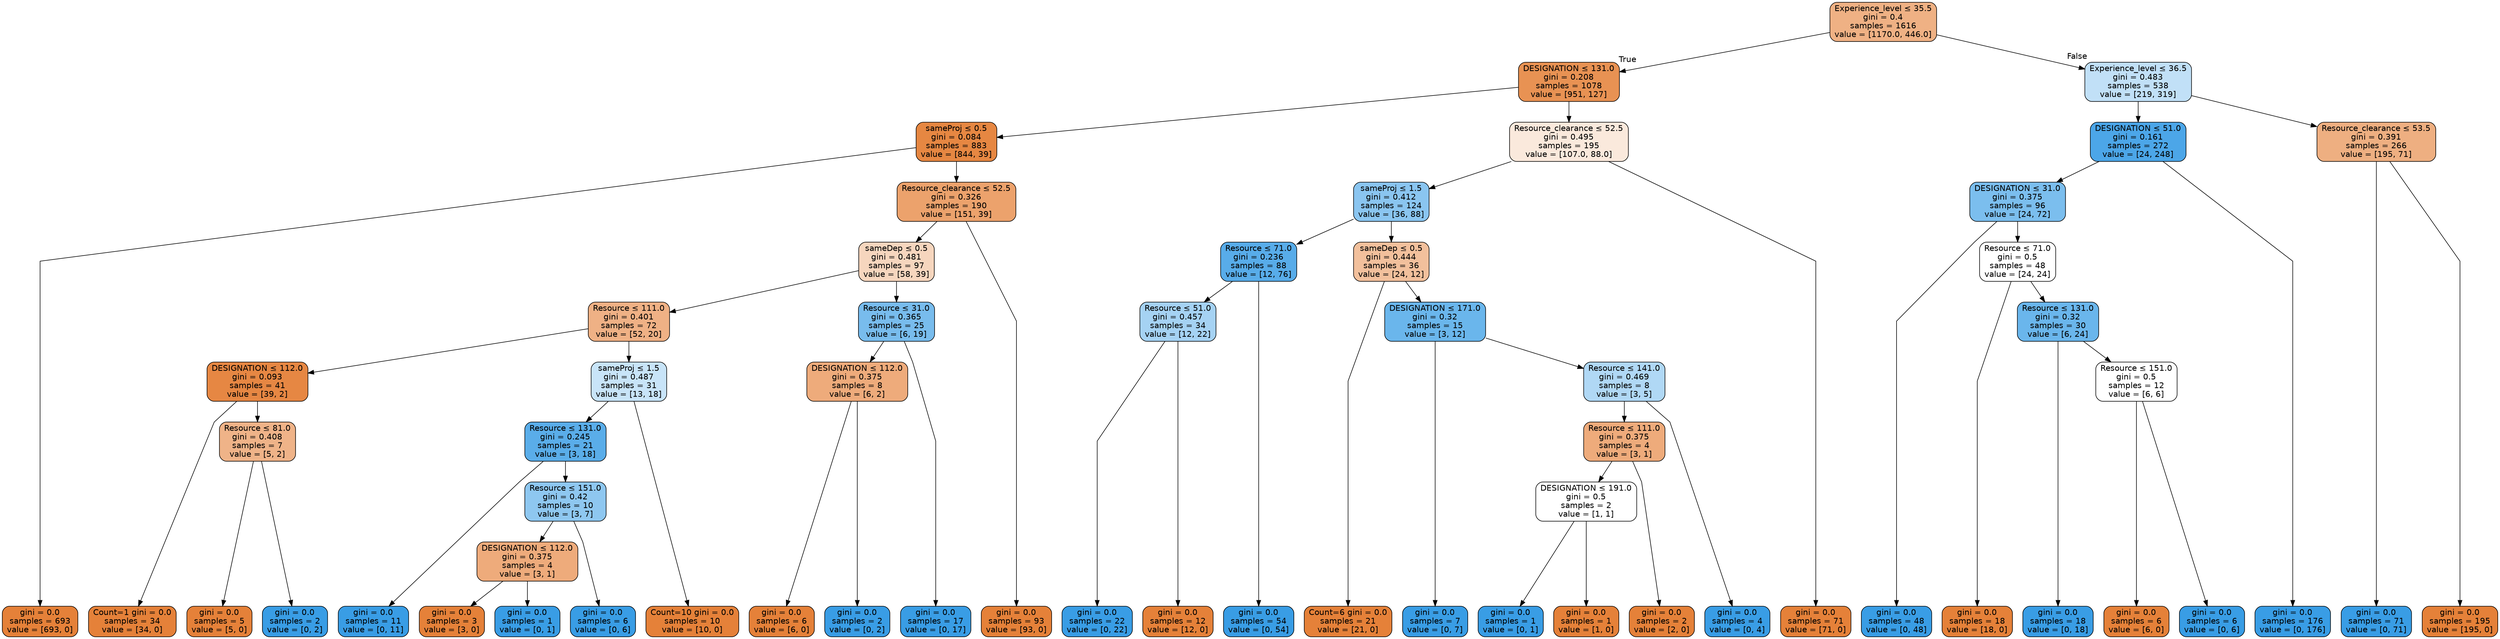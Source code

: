 digraph Tree {
node [shape=box, style="filled, rounded", color="black", fontname="helvetica"] ;
graph [ranksep=equally, splines=polyline] ;
edge [fontname="helvetica"] ;
0 [label=<Experience_level &le; 35.5<br/>gini = 0.4<br/>samples = 1616<br/>value = [1170.0, 446.0]>, fillcolor="#efb184"] ;
1 [label=<DESIGNATION &le; 131.0<br/>gini = 0.208<br/>samples = 1078<br/>value = [951, 127]>, fillcolor="#e89253"] ;
0 -> 1 [labeldistance=2.5, labelangle=45, headlabel="True"] ;
2 [label=<sameProj &le; 0.5<br/>gini = 0.084<br/>samples = 883<br/>value = [844, 39]>, fillcolor="#e68742"] ;
1 -> 2 ;
3 [label=<gini = 0.0<br/>samples = 693<br/>value = [693, 0]>, fillcolor="#e58139"] ;
2 -> 3 ;
4 [label=<Resource_clearance &le; 52.5<br/>gini = 0.326<br/>samples = 190<br/>value = [151, 39]>, fillcolor="#eca26c"] ;
2 -> 4 ;
5 [label=<sameDep &le; 0.5<br/>gini = 0.481<br/>samples = 97<br/>value = [58, 39]>, fillcolor="#f6d6be"] ;
4 -> 5 ;
6 [label=<Resource &le; 111.0<br/>gini = 0.401<br/>samples = 72<br/>value = [52, 20]>, fillcolor="#efb185"] ;
5 -> 6 ;
7 [label=<DESIGNATION &le; 112.0<br/>gini = 0.093<br/>samples = 41<br/>value = [39, 2]>, fillcolor="#e68743"] ;
6 -> 7 ;
8 [label=<Count=1 gini = 0.0<br/>samples = 34<br/>value = [34, 0]>, fillcolor="#e58139"] ;
7 -> 8 ;
9 [label=<Resource &le; 81.0<br/>gini = 0.408<br/>samples = 7<br/>value = [5, 2]>, fillcolor="#efb388"] ;
7 -> 9 ;
10 [label=<gini = 0.0<br/>samples = 5<br/>value = [5, 0]>, fillcolor="#e58139"] ;
9 -> 10 ;
11 [label=<gini = 0.0<br/>samples = 2<br/>value = [0, 2]>, fillcolor="#399de5"] ;
9 -> 11 ;
12 [label=<sameProj &le; 1.5<br/>gini = 0.487<br/>samples = 31<br/>value = [13, 18]>, fillcolor="#c8e4f8"] ;
6 -> 12 ;
13 [label=<Resource &le; 131.0<br/>gini = 0.245<br/>samples = 21<br/>value = [3, 18]>, fillcolor="#5aade9"] ;
12 -> 13 ;
14 [label=<gini = 0.0<br/>samples = 11<br/>value = [0, 11]>, fillcolor="#399de5"] ;
13 -> 14 ;
15 [label=<Resource &le; 151.0<br/>gini = 0.42<br/>samples = 10<br/>value = [3, 7]>, fillcolor="#8ec7f0"] ;
13 -> 15 ;
16 [label=<DESIGNATION &le; 112.0<br/>gini = 0.375<br/>samples = 4<br/>value = [3, 1]>, fillcolor="#eeab7b"] ;
15 -> 16 ;
17 [label=<gini = 0.0<br/>samples = 3<br/>value = [3, 0]>, fillcolor="#e58139"] ;
16 -> 17 ;
18 [label=<gini = 0.0<br/>samples = 1<br/>value = [0, 1]>, fillcolor="#399de5"] ;
16 -> 18 ;
19 [label=<gini = 0.0<br/>samples = 6<br/>value = [0, 6]>, fillcolor="#399de5"] ;
15 -> 19 ;
20 [label=<Count=10 gini = 0.0<br/>samples = 10<br/>value = [10, 0]>, fillcolor="#e58139"] ;
12 -> 20 ;
21 [label=<Resource &le; 31.0<br/>gini = 0.365<br/>samples = 25<br/>value = [6, 19]>, fillcolor="#78bced"] ;
5 -> 21 ;
22 [label=<DESIGNATION &le; 112.0<br/>gini = 0.375<br/>samples = 8<br/>value = [6, 2]>, fillcolor="#eeab7b"] ;
21 -> 22 ;
23 [label=<gini = 0.0<br/>samples = 6<br/>value = [6, 0]>, fillcolor="#e58139"] ;
22 -> 23 ;
24 [label=<gini = 0.0<br/>samples = 2<br/>value = [0, 2]>, fillcolor="#399de5"] ;
22 -> 24 ;
25 [label=<gini = 0.0<br/>samples = 17<br/>value = [0, 17]>, fillcolor="#399de5"] ;
21 -> 25 ;
26 [label=<gini = 0.0<br/>samples = 93<br/>value = [93, 0]>, fillcolor="#e58139"] ;
4 -> 26 ;
27 [label=<Resource_clearance &le; 52.5<br/>gini = 0.495<br/>samples = 195<br/>value = [107.0, 88.0]>, fillcolor="#fae9dc"] ;
1 -> 27 ;
28 [label=<sameProj &le; 1.5<br/>gini = 0.412<br/>samples = 124<br/>value = [36, 88]>, fillcolor="#8ac5f0"] ;
27 -> 28 ;
29 [label=<Resource &le; 71.0<br/>gini = 0.236<br/>samples = 88<br/>value = [12, 76]>, fillcolor="#58ace9"] ;
28 -> 29 ;
30 [label=<Resource &le; 51.0<br/>gini = 0.457<br/>samples = 34<br/>value = [12, 22]>, fillcolor="#a5d2f3"] ;
29 -> 30 ;
31 [label=<gini = 0.0<br/>samples = 22<br/>value = [0, 22]>, fillcolor="#399de5"] ;
30 -> 31 ;
32 [label=<gini = 0.0<br/>samples = 12<br/>value = [12, 0]>, fillcolor="#e58139"] ;
30 -> 32 ;
33 [label=<gini = 0.0<br/>samples = 54<br/>value = [0, 54]>, fillcolor="#399de5"] ;
29 -> 33 ;
34 [label=<sameDep &le; 0.5<br/>gini = 0.444<br/>samples = 36<br/>value = [24, 12]>, fillcolor="#f2c09c"] ;
28 -> 34 ;
35 [label=<Count=6 gini = 0.0<br/>samples = 21<br/>value = [21, 0]>, fillcolor="#e58139"] ;
34 -> 35 ;
36 [label=<DESIGNATION &le; 171.0<br/>gini = 0.32<br/>samples = 15<br/>value = [3, 12]>, fillcolor="#6ab6ec"] ;
34 -> 36 ;
37 [label=<gini = 0.0<br/>samples = 7<br/>value = [0, 7]>, fillcolor="#399de5"] ;
36 -> 37 ;
38 [label=<Resource &le; 141.0<br/>gini = 0.469<br/>samples = 8<br/>value = [3, 5]>, fillcolor="#b0d8f5"] ;
36 -> 38 ;
39 [label=<Resource &le; 111.0<br/>gini = 0.375<br/>samples = 4<br/>value = [3, 1]>, fillcolor="#eeab7b"] ;
38 -> 39 ;
40 [label=<DESIGNATION &le; 191.0<br/>gini = 0.5<br/>samples = 2<br/>value = [1, 1]>, fillcolor="#ffffff"] ;
39 -> 40 ;
41 [label=<gini = 0.0<br/>samples = 1<br/>value = [0, 1]>, fillcolor="#399de5"] ;
40 -> 41 ;
42 [label=<gini = 0.0<br/>samples = 1<br/>value = [1, 0]>, fillcolor="#e58139"] ;
40 -> 42 ;
43 [label=<gini = 0.0<br/>samples = 2<br/>value = [2, 0]>, fillcolor="#e58139"] ;
39 -> 43 ;
44 [label=<gini = 0.0<br/>samples = 4<br/>value = [0, 4]>, fillcolor="#399de5"] ;
38 -> 44 ;
45 [label=<gini = 0.0<br/>samples = 71<br/>value = [71, 0]>, fillcolor="#e58139"] ;
27 -> 45 ;
46 [label=<Experience_level &le; 36.5<br/>gini = 0.483<br/>samples = 538<br/>value = [219, 319]>, fillcolor="#c1e0f7"] ;
0 -> 46 [labeldistance=2.5, labelangle=-45, headlabel="False"] ;
47 [label=<DESIGNATION &le; 51.0<br/>gini = 0.161<br/>samples = 272<br/>value = [24, 248]>, fillcolor="#4ca6e8"] ;
46 -> 47 ;
48 [label=<DESIGNATION &le; 31.0<br/>gini = 0.375<br/>samples = 96<br/>value = [24, 72]>, fillcolor="#7bbeee"] ;
47 -> 48 ;
49 [label=<gini = 0.0<br/>samples = 48<br/>value = [0, 48]>, fillcolor="#399de5"] ;
48 -> 49 ;
50 [label=<Resource &le; 71.0<br/>gini = 0.5<br/>samples = 48<br/>value = [24, 24]>, fillcolor="#ffffff"] ;
48 -> 50 ;
51 [label=<gini = 0.0<br/>samples = 18<br/>value = [18, 0]>, fillcolor="#e58139"] ;
50 -> 51 ;
52 [label=<Resource &le; 131.0<br/>gini = 0.32<br/>samples = 30<br/>value = [6, 24]>, fillcolor="#6ab6ec"] ;
50 -> 52 ;
53 [label=<gini = 0.0<br/>samples = 18<br/>value = [0, 18]>, fillcolor="#399de5"] ;
52 -> 53 ;
54 [label=<Resource &le; 151.0<br/>gini = 0.5<br/>samples = 12<br/>value = [6, 6]>, fillcolor="#ffffff"] ;
52 -> 54 ;
55 [label=<gini = 0.0<br/>samples = 6<br/>value = [6, 0]>, fillcolor="#e58139"] ;
54 -> 55 ;
56 [label=<gini = 0.0<br/>samples = 6<br/>value = [0, 6]>, fillcolor="#399de5"] ;
54 -> 56 ;
57 [label=<gini = 0.0<br/>samples = 176<br/>value = [0, 176]>, fillcolor="#399de5"] ;
47 -> 57 ;
58 [label=<Resource_clearance &le; 53.5<br/>gini = 0.391<br/>samples = 266<br/>value = [195, 71]>, fillcolor="#eeaf81"] ;
46 -> 58 ;
59 [label=<gini = 0.0<br/>samples = 71<br/>value = [0, 71]>, fillcolor="#399de5"] ;
58 -> 59 ;
60 [label=<gini = 0.0<br/>samples = 195<br/>value = [195, 0]>, fillcolor="#e58139"] ;
58 -> 60 ;
{rank=same ; 0} ;
{rank=same ; 1; 46} ;
{rank=same ; 2; 27; 47; 58} ;
{rank=same ; 4; 28; 48} ;
{rank=same ; 5; 29; 34; 50} ;
{rank=same ; 6; 21; 30; 36; 52} ;
{rank=same ; 7; 12; 22; 38; 54} ;
{rank=same ; 9; 13; 39} ;
{rank=same ; 15; 40} ;
{rank=same ; 16} ;
{rank=same ; 3; 8; 10; 11; 14; 17; 18; 19; 20; 23; 24; 25; 26; 31; 32; 33; 35; 37; 41; 42; 43; 44; 45; 49; 51; 53; 55; 56; 57; 59; 60} ;
}